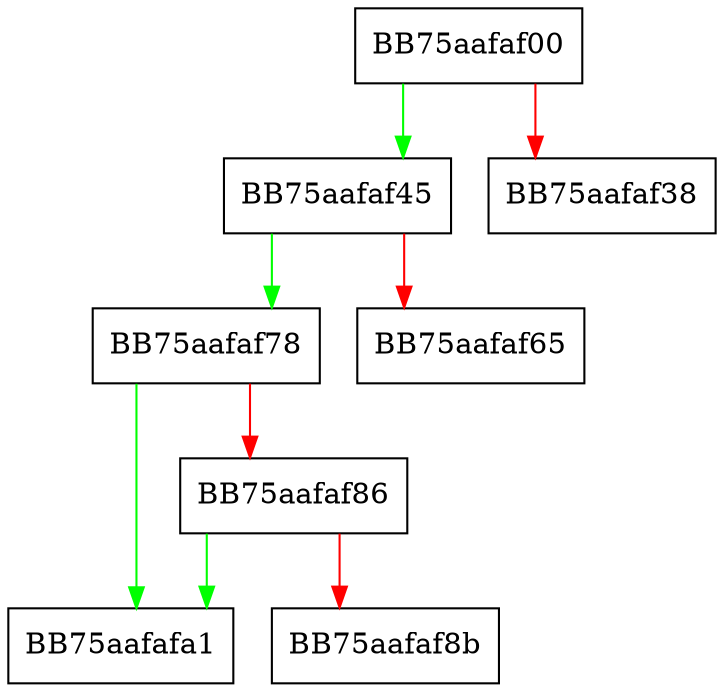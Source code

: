digraph mp_lua_writeu_u64 {
  node [shape="box"];
  graph [splines=ortho];
  BB75aafaf00 -> BB75aafaf45 [color="green"];
  BB75aafaf00 -> BB75aafaf38 [color="red"];
  BB75aafaf45 -> BB75aafaf78 [color="green"];
  BB75aafaf45 -> BB75aafaf65 [color="red"];
  BB75aafaf78 -> BB75aafafa1 [color="green"];
  BB75aafaf78 -> BB75aafaf86 [color="red"];
  BB75aafaf86 -> BB75aafafa1 [color="green"];
  BB75aafaf86 -> BB75aafaf8b [color="red"];
}